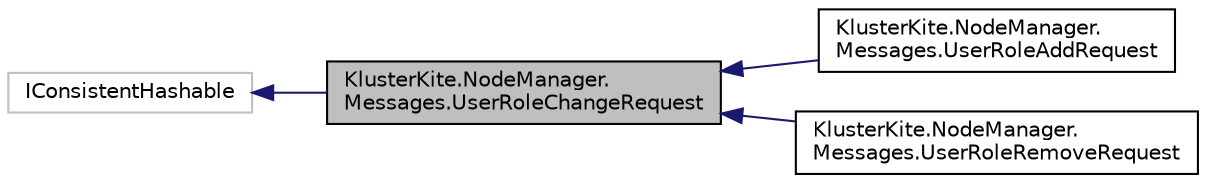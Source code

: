 digraph "KlusterKite.NodeManager.Messages.UserRoleChangeRequest"
{
  edge [fontname="Helvetica",fontsize="10",labelfontname="Helvetica",labelfontsize="10"];
  node [fontname="Helvetica",fontsize="10",shape=record];
  rankdir="LR";
  Node0 [label="KlusterKite.NodeManager.\lMessages.UserRoleChangeRequest",height=0.2,width=0.4,color="black", fillcolor="grey75", style="filled", fontcolor="black"];
  Node1 -> Node0 [dir="back",color="midnightblue",fontsize="10",style="solid",fontname="Helvetica"];
  Node1 [label="IConsistentHashable",height=0.2,width=0.4,color="grey75", fillcolor="white", style="filled"];
  Node0 -> Node2 [dir="back",color="midnightblue",fontsize="10",style="solid",fontname="Helvetica"];
  Node2 [label="KlusterKite.NodeManager.\lMessages.UserRoleAddRequest",height=0.2,width=0.4,color="black", fillcolor="white", style="filled",URL="$class_kluster_kite_1_1_node_manager_1_1_messages_1_1_user_role_add_request.html",tooltip="Request to assign a new role to the user "];
  Node0 -> Node3 [dir="back",color="midnightblue",fontsize="10",style="solid",fontname="Helvetica"];
  Node3 [label="KlusterKite.NodeManager.\lMessages.UserRoleRemoveRequest",height=0.2,width=0.4,color="black", fillcolor="white", style="filled",URL="$class_kluster_kite_1_1_node_manager_1_1_messages_1_1_user_role_remove_request.html",tooltip="Request to withdraw a role from the user "];
}
